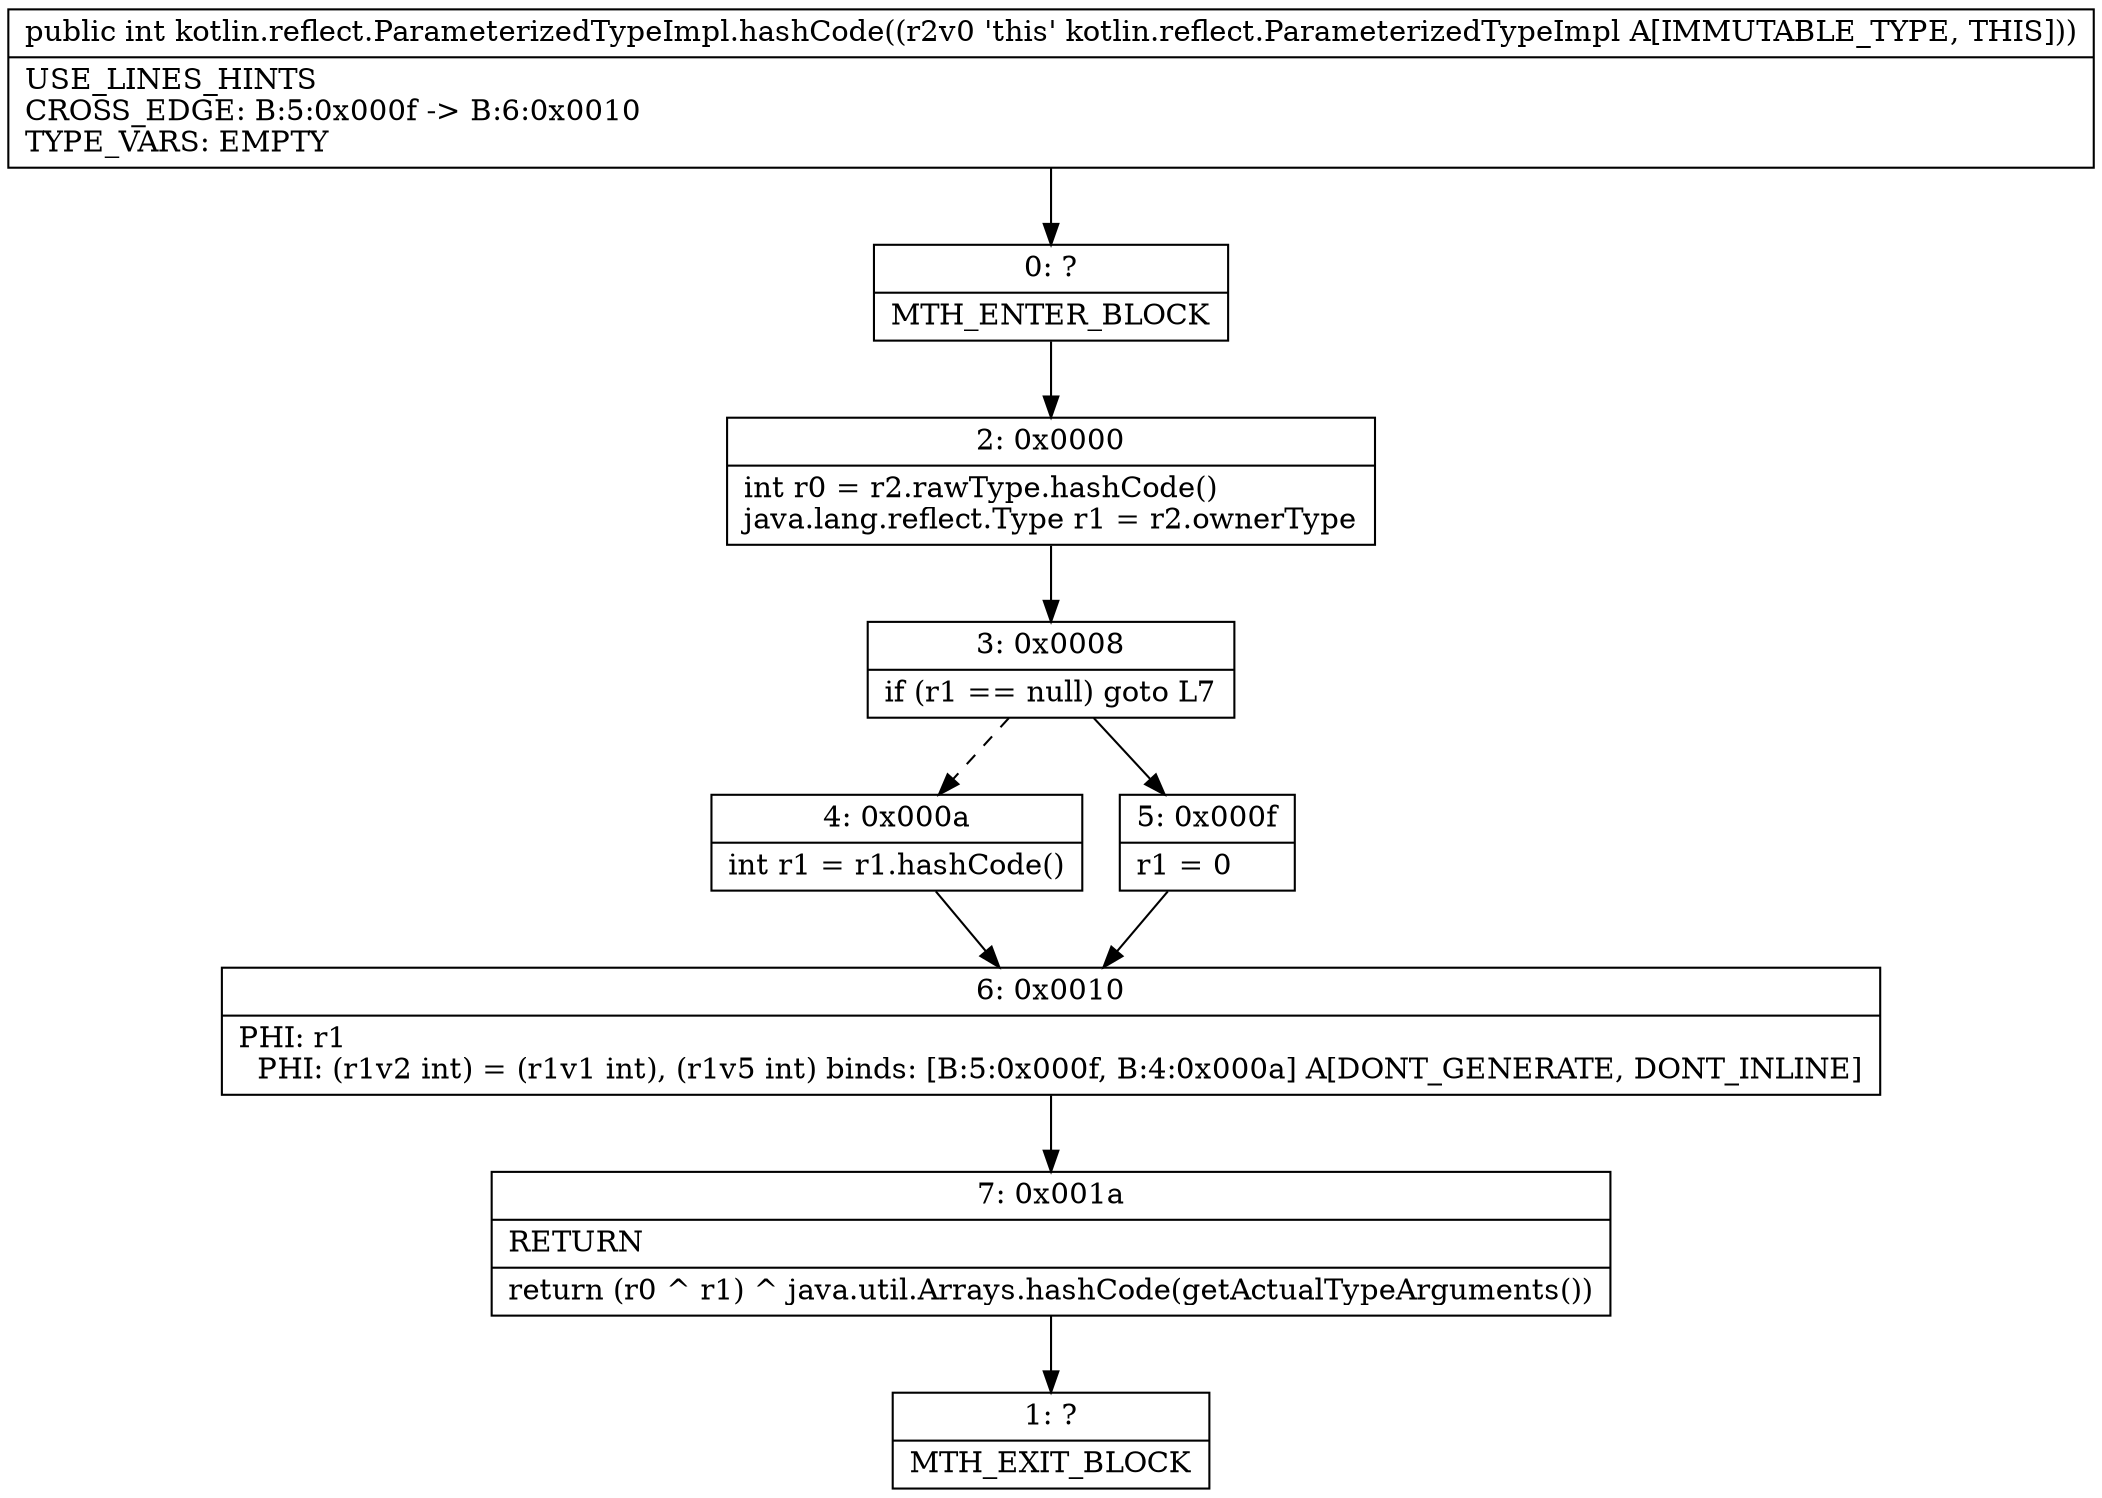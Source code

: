 digraph "CFG forkotlin.reflect.ParameterizedTypeImpl.hashCode()I" {
Node_0 [shape=record,label="{0\:\ ?|MTH_ENTER_BLOCK\l}"];
Node_2 [shape=record,label="{2\:\ 0x0000|int r0 = r2.rawType.hashCode()\ljava.lang.reflect.Type r1 = r2.ownerType\l}"];
Node_3 [shape=record,label="{3\:\ 0x0008|if (r1 == null) goto L7\l}"];
Node_4 [shape=record,label="{4\:\ 0x000a|int r1 = r1.hashCode()\l}"];
Node_6 [shape=record,label="{6\:\ 0x0010|PHI: r1 \l  PHI: (r1v2 int) = (r1v1 int), (r1v5 int) binds: [B:5:0x000f, B:4:0x000a] A[DONT_GENERATE, DONT_INLINE]\l}"];
Node_7 [shape=record,label="{7\:\ 0x001a|RETURN\l|return (r0 ^ r1) ^ java.util.Arrays.hashCode(getActualTypeArguments())\l}"];
Node_1 [shape=record,label="{1\:\ ?|MTH_EXIT_BLOCK\l}"];
Node_5 [shape=record,label="{5\:\ 0x000f|r1 = 0\l}"];
MethodNode[shape=record,label="{public int kotlin.reflect.ParameterizedTypeImpl.hashCode((r2v0 'this' kotlin.reflect.ParameterizedTypeImpl A[IMMUTABLE_TYPE, THIS]))  | USE_LINES_HINTS\lCROSS_EDGE: B:5:0x000f \-\> B:6:0x0010\lTYPE_VARS: EMPTY\l}"];
MethodNode -> Node_0;Node_0 -> Node_2;
Node_2 -> Node_3;
Node_3 -> Node_4[style=dashed];
Node_3 -> Node_5;
Node_4 -> Node_6;
Node_6 -> Node_7;
Node_7 -> Node_1;
Node_5 -> Node_6;
}

